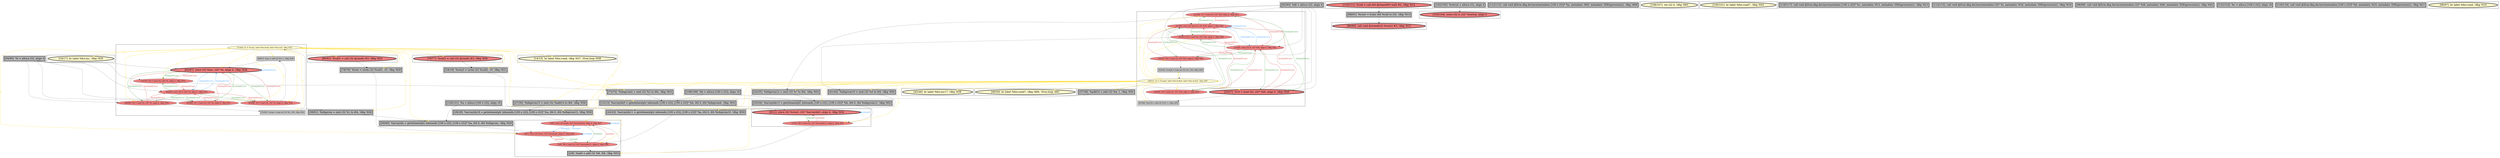 
digraph G {



node232->node231 [style=solid,color=forestgreen,label="T|indep|0",penwidth=1.0,fontcolor=forestgreen ]
node284->node282 [style=solid,color=firebrick3,label="A|indep|0|Const",penwidth=1.0,fontcolor=firebrick3 ]
node282->node284 [style=solid,color=forestgreen,label="T|indep|0|Const",penwidth=1.0,fontcolor=forestgreen ]
node286->node282 [style=solid,color=firebrick3,label="A|indep|0|Const",penwidth=1.0,fontcolor=firebrick3 ]
node227->node228 [style=solid,color=dodgerblue,label="O|indep|0",penwidth=1.0,fontcolor=dodgerblue ]
node232->node232 [style=solid,color=dodgerblue,label="O|dep|0",penwidth=1.0,fontcolor=dodgerblue ]
node287->node287 [style=solid,color=gold,label="C",penwidth=1.0,fontcolor=gold ]
node267->node267 [style=solid,color=gold,label="C",penwidth=1.0,fontcolor=gold ]
node259->node263 [style=solid,color=black,label="",penwidth=0.5,fontcolor=black ]
node277->node241 [style=solid,color=black,label="",penwidth=0.5,fontcolor=black ]
node236->node285 [style=solid,color=black,label="",penwidth=0.5,fontcolor=black ]
node245->node251 [style=solid,color=black,label="",penwidth=0.5,fontcolor=black ]
node262->node264 [style=solid,color=firebrick3,label="A|indep|0|Const",penwidth=1.0,fontcolor=firebrick3 ]
node244->node262 [style=solid,color=black,label="",penwidth=0.5,fontcolor=black ]
node249->node241 [style=solid,color=black,label="",penwidth=0.5,fontcolor=black ]
node248->node228 [style=solid,color=black,label="",penwidth=0.5,fontcolor=black ]
node228->node228 [style=solid,color=dodgerblue,label="O|dep|0",penwidth=1.0,fontcolor=dodgerblue ]
node260->node266 [style=solid,color=black,label="",penwidth=0.5,fontcolor=black ]
node261->node264 [style=solid,color=firebrick3,label="A|indep|0|Const",penwidth=1.0,fontcolor=firebrick3 ]
node287->node241 [style=solid,color=gold,label="C",penwidth=1.0,fontcolor=gold ]
node287->node271 [style=solid,color=gold,label="C",penwidth=1.0,fontcolor=gold ]
node233->node232 [style=solid,color=black,label="",penwidth=0.5,fontcolor=black ]
node288->node232 [style=solid,color=black,label="",penwidth=0.5,fontcolor=black ]
node228->node230 [style=solid,color=forestgreen,label="T|indep|0",penwidth=1.0,fontcolor=forestgreen ]
node230->node228 [style=solid,color=firebrick3,label="A|indep|0",penwidth=1.0,fontcolor=firebrick3 ]
node263->node262 [style=solid,color=forestgreen,label="T|indep|0|Const",penwidth=1.0,fontcolor=forestgreen ]
node262->node263 [style=solid,color=firebrick3,label="A|indep|0|Const",penwidth=1.0,fontcolor=firebrick3 ]
node244->node261 [style=solid,color=black,label="",penwidth=0.5,fontcolor=black ]
node287->node277 [style=solid,color=gold,label="C",penwidth=1.0,fontcolor=gold ]
node236->node283 [style=solid,color=black,label="",penwidth=0.5,fontcolor=black ]
node228->node227 [style=solid,color=dodgerblue,label="O|indep|0",penwidth=1.0,fontcolor=dodgerblue ]
node236->node280 [style=solid,color=black,label="",penwidth=0.5,fontcolor=black ]
node287->node230 [style=solid,color=gold,label="C",penwidth=1.0,fontcolor=gold ]
node265->node259 [style=solid,color=black,label="",penwidth=0.5,fontcolor=black ]
node249->node233 [style=solid,color=black,label="",penwidth=0.5,fontcolor=black ]
node261->node269 [style=solid,color=black,label="",penwidth=0.5,fontcolor=black ]
node278->node282 [style=solid,color=black,label="",penwidth=0.5,fontcolor=black ]
node262->node239 [style=solid,color=black,label="",penwidth=0.5,fontcolor=black ]
node247->node258 [style=solid,color=black,label="",penwidth=0.5,fontcolor=black ]
node263->node261 [style=solid,color=forestgreen,label="T|indep|0|Const",penwidth=1.0,fontcolor=forestgreen ]
node276->node230 [style=solid,color=black,label="",penwidth=0.5,fontcolor=black ]
node231->node232 [style=solid,color=firebrick3,label="A|indep|0",penwidth=1.0,fontcolor=firebrick3 ]
node236->node286 [style=solid,color=black,label="",penwidth=0.5,fontcolor=black ]
node230->node227 [style=solid,color=firebrick3,label="A|indep|0",penwidth=1.0,fontcolor=firebrick3 ]
node287->node276 [style=solid,color=gold,label="C",penwidth=1.0,fontcolor=gold ]
node279->node282 [style=solid,color=firebrick3,label="A|indep|0|Const",penwidth=1.0,fontcolor=firebrick3 ]
node284->node283 [style=solid,color=firebrick3,label="A|indep|0|Const",penwidth=1.0,fontcolor=firebrick3 ]
node239->node233 [style=solid,color=black,label="",penwidth=0.5,fontcolor=black ]
node283->node285 [style=solid,color=forestgreen,label="T|indep|0|Const",penwidth=1.0,fontcolor=forestgreen ]
node236->node284 [style=solid,color=black,label="",penwidth=0.5,fontcolor=black ]
node279->node274 [style=solid,color=black,label="",penwidth=0.5,fontcolor=black ]
node267->node261 [style=solid,color=gold,label="C",penwidth=1.0,fontcolor=gold ]
node282->node280 [style=solid,color=forestgreen,label="T|indep|0|Const",penwidth=1.0,fontcolor=forestgreen ]
node236->node282 [style=solid,color=black,label="",penwidth=0.5,fontcolor=black ]
node282->node283 [style=solid,color=dodgerblue,label="O|indep|0|Const",penwidth=1.0,fontcolor=dodgerblue ]
node287->node229 [style=solid,color=gold,label="C",penwidth=1.0,fontcolor=gold ]
node287->node279 [style=solid,color=gold,label="C",penwidth=1.0,fontcolor=gold ]
node287->node280 [style=solid,color=gold,label="C",penwidth=1.0,fontcolor=gold ]
node287->node274 [style=solid,color=gold,label="C",penwidth=1.0,fontcolor=gold ]
node227->node227 [style=solid,color=dodgerblue,label="O|dep|0",penwidth=1.0,fontcolor=dodgerblue ]
node287->node284 [style=solid,color=gold,label="C",penwidth=1.0,fontcolor=gold ]
node287->node286 [style=solid,color=gold,label="C",penwidth=1.0,fontcolor=gold ]
node282->node282 [style=solid,color=dodgerblue,label="O|dep|0|Const",penwidth=1.0,fontcolor=dodgerblue ]
node287->node245 [style=solid,color=gold,label="C",penwidth=1.0,fontcolor=gold ]
node267->node266 [style=solid,color=gold,label="C",penwidth=1.0,fontcolor=gold ]
node287->node285 [style=solid,color=gold,label="C",penwidth=1.0,fontcolor=gold ]
node266->node267 [style=solid,color=black,label="",penwidth=0.5,fontcolor=black ]
node287->node282 [style=solid,color=gold,label="C",penwidth=1.0,fontcolor=gold ]
node267->node288 [style=solid,color=gold,label="C",penwidth=1.0,fontcolor=gold ]
node263->node264 [style=solid,color=dodgerblue,label="O|indep|0|Const",penwidth=1.0,fontcolor=dodgerblue ]
node274->node276 [style=solid,color=black,label="",penwidth=0.5,fontcolor=black ]
node267->node248 [style=solid,color=gold,label="C",penwidth=1.0,fontcolor=gold ]
node264->node263 [style=solid,color=dodgerblue,label="O|indep|0|Const",penwidth=1.0,fontcolor=dodgerblue ]
node287->node257 [style=solid,color=gold,label="C",penwidth=1.0,fontcolor=gold ]
node260->node263 [style=solid,color=firebrick3,label="A|indep|0|Const",penwidth=1.0,fontcolor=firebrick3 ]
node231->node229 [style=solid,color=black,label="",penwidth=0.5,fontcolor=black ]
node267->node263 [style=solid,color=gold,label="C",penwidth=1.0,fontcolor=gold ]
node267->node239 [style=solid,color=gold,label="C",penwidth=1.0,fontcolor=gold ]
node267->node273 [style=solid,color=gold,label="C",penwidth=1.0,fontcolor=gold ]
node267->node262 [style=solid,color=gold,label="C",penwidth=1.0,fontcolor=gold ]
node267->node232 [style=solid,color=gold,label="C",penwidth=1.0,fontcolor=gold ]
node252->node257 [style=solid,color=black,label="",penwidth=0.5,fontcolor=black ]
node267->node234 [style=solid,color=gold,label="C",penwidth=1.0,fontcolor=gold ]
node265->node263 [style=solid,color=firebrick3,label="A|indep|0|Const",penwidth=1.0,fontcolor=firebrick3 ]
node268->node273 [style=solid,color=black,label="",penwidth=0.5,fontcolor=black ]
node287->node227 [style=solid,color=gold,label="C",penwidth=1.0,fontcolor=gold ]
node280->node282 [style=solid,color=firebrick3,label="A|indep|0|Const",penwidth=1.0,fontcolor=firebrick3 ]
node263->node265 [style=solid,color=forestgreen,label="T|indep|0|Const",penwidth=1.0,fontcolor=forestgreen ]
node267->node269 [style=solid,color=gold,label="C",penwidth=1.0,fontcolor=gold ]
node264->node262 [style=solid,color=forestgreen,label="T|indep|0|Const",penwidth=1.0,fontcolor=forestgreen ]
node267->node259 [style=solid,color=gold,label="C",penwidth=1.0,fontcolor=gold ]
node267->node265 [style=solid,color=gold,label="C",penwidth=1.0,fontcolor=gold ]
node261->node263 [style=solid,color=firebrick3,label="A|indep|0|Const",penwidth=1.0,fontcolor=firebrick3 ]
node283->node282 [style=solid,color=dodgerblue,label="O|indep|0|Const",penwidth=1.0,fontcolor=dodgerblue ]
node244->node264 [style=solid,color=black,label="",penwidth=0.5,fontcolor=black ]
node287->node272 [style=solid,color=gold,label="C",penwidth=1.0,fontcolor=gold ]
node282->node286 [style=solid,color=forestgreen,label="T|indep|0|Const",penwidth=1.0,fontcolor=forestgreen ]
node250->node247 [style=solid,color=black,label="",penwidth=0.5,fontcolor=black ]
node267->node260 [style=solid,color=gold,label="C",penwidth=1.0,fontcolor=gold ]
node263->node263 [style=solid,color=dodgerblue,label="O|dep|0|Const",penwidth=1.0,fontcolor=dodgerblue ]
node251->node257 [style=solid,color=black,label="",penwidth=0.5,fontcolor=black ]
node236->node279 [style=solid,color=black,label="",penwidth=0.5,fontcolor=black ]
node287->node251 [style=solid,color=gold,label="C",penwidth=1.0,fontcolor=gold ]
node227->node230 [style=solid,color=forestgreen,label="T|indep|0",penwidth=1.0,fontcolor=forestgreen ]
node244->node263 [style=solid,color=black,label="",penwidth=0.5,fontcolor=black ]
node267->node233 [style=solid,color=gold,label="C",penwidth=1.0,fontcolor=gold ]
node260->node264 [style=solid,color=firebrick3,label="A|indep|0|Const",penwidth=1.0,fontcolor=firebrick3 ]
node264->node260 [style=solid,color=forestgreen,label="T|indep|0|Const",penwidth=1.0,fontcolor=forestgreen ]
node280->node283 [style=solid,color=firebrick3,label="A|indep|0|Const",penwidth=1.0,fontcolor=firebrick3 ]
node281->node287 [style=solid,color=black,label="",penwidth=0.5,fontcolor=black ]
node283->node280 [style=solid,color=forestgreen,label="T|indep|0|Const",penwidth=1.0,fontcolor=forestgreen ]
node283->node286 [style=solid,color=forestgreen,label="T|indep|0|Const",penwidth=1.0,fontcolor=forestgreen ]
node229->node227 [style=solid,color=black,label="",penwidth=0.5,fontcolor=black ]
node273->node228 [style=solid,color=black,label="",penwidth=0.5,fontcolor=black ]
node269->node248 [style=solid,color=black,label="",penwidth=0.5,fontcolor=black ]
node263->node260 [style=solid,color=forestgreen,label="T|indep|0|Const",penwidth=1.0,fontcolor=forestgreen ]
node279->node283 [style=solid,color=firebrick3,label="A|indep|0|Const",penwidth=1.0,fontcolor=firebrick3 ]
node230->node229 [style=solid,color=black,label="",penwidth=0.5,fontcolor=black ]
node257->node227 [style=solid,color=black,label="",penwidth=0.5,fontcolor=black ]
node244->node260 [style=solid,color=black,label="",penwidth=0.5,fontcolor=black ]
node252->node248 [style=solid,color=black,label="",penwidth=0.5,fontcolor=black ]
node286->node283 [style=solid,color=firebrick3,label="A|indep|0|Const",penwidth=1.0,fontcolor=firebrick3 ]
node267->node256 [style=solid,color=gold,label="C",penwidth=1.0,fontcolor=gold ]
node252->node276 [style=solid,color=black,label="",penwidth=0.5,fontcolor=black ]
node282->node279 [style=solid,color=forestgreen,label="T|indep|0|Const",penwidth=1.0,fontcolor=forestgreen ]
node285->node283 [style=solid,color=firebrick3,label="A|indep|0|Const",penwidth=1.0,fontcolor=firebrick3 ]
node242->node255 [style=solid,color=black,label="",penwidth=0.5,fontcolor=black ]
node256->node288 [style=solid,color=black,label="",penwidth=0.5,fontcolor=black ]
node267->node268 [style=solid,color=gold,label="C",penwidth=1.0,fontcolor=gold ]
node280->node281 [style=solid,color=black,label="",penwidth=0.5,fontcolor=black ]
node267->node235 [style=solid,color=gold,label="C",penwidth=1.0,fontcolor=gold ]
node285->node278 [style=solid,color=black,label="",penwidth=0.5,fontcolor=black ]
node244->node265 [style=solid,color=black,label="",penwidth=0.5,fontcolor=black ]
node286->node245 [style=solid,color=black,label="",penwidth=0.5,fontcolor=black ]
node287->node281 [style=solid,color=gold,label="C",penwidth=1.0,fontcolor=gold ]
node267->node228 [style=solid,color=gold,label="C",penwidth=1.0,fontcolor=gold ]
node287->node278 [style=solid,color=gold,label="C",penwidth=1.0,fontcolor=gold ]
node283->node284 [style=solid,color=forestgreen,label="T|indep|0|Const",penwidth=1.0,fontcolor=forestgreen ]
node241->node231 [style=solid,color=black,label="",penwidth=0.5,fontcolor=black ]
node264->node261 [style=solid,color=forestgreen,label="T|indep|0|Const",penwidth=1.0,fontcolor=forestgreen ]
node282->node285 [style=solid,color=forestgreen,label="T|indep|0|Const",penwidth=1.0,fontcolor=forestgreen ]
node285->node282 [style=solid,color=firebrick3,label="A|indep|0|Const",penwidth=1.0,fontcolor=firebrick3 ]
node283->node279 [style=solid,color=forestgreen,label="T|indep|0|Const",penwidth=1.0,fontcolor=forestgreen ]
node287->node231 [style=solid,color=gold,label="C",penwidth=1.0,fontcolor=gold ]
node284->node277 [style=solid,color=black,label="",penwidth=0.5,fontcolor=black ]
node265->node264 [style=solid,color=firebrick3,label="A|indep|0|Const",penwidth=1.0,fontcolor=firebrick3 ]
node264->node265 [style=solid,color=forestgreen,label="T|indep|0|Const",penwidth=1.0,fontcolor=forestgreen ]


subgraph cluster39 {


node287 [fillcolor=lemonchiffon,label="[26/51]  br i1 %cmp8, label %for.body9, label %for.end19, !dbg !647",shape=ellipse,style=filled ]
node286 [fillcolor=lightcoral,label="[39/40]  %9 = load i32, i32* %i6, align 4, !dbg !654",shape=ellipse,style=filled ]
node285 [penwidth=3.0,fontsize=20,fillcolor=lightcoral,label="[20/57]  %10 = load i32, i32* %i6, align 4, !dbg !659",shape=ellipse,style=filled ]
node284 [fillcolor=lightcoral,label="[31/36]  %7 = load i32, i32* %i6, align 4, !dbg !651",shape=ellipse,style=filled ]
node279 [fillcolor=lightcoral,label="[22/55]  %5 = load i32, i32* %i6, align 4, !dbg !648",shape=ellipse,style=filled ]
node282 [fillcolor=lightcoral,label="[21/56]  store i32 %inc18, i32* %i6, align 4, !dbg !659",shape=ellipse,style=filled ]
node280 [fillcolor=lightcoral,label="[24/53]  %4 = load i32, i32* %i6, align 4, !dbg !644",shape=ellipse,style=filled ]
node278 [fillcolor=grey,label="[47/48]  %inc18 = add i32 %10, 1, !dbg !659",shape=rectangle,style=filled ]
node281 [fillcolor=grey,label="[25/52]  %cmp8 = icmp ult i32 %4, 100, !dbg !646",shape=rectangle,style=filled ]
node283 [fillcolor=lightcoral,label="[23/54]  store i32 0, i32* %i6, align 4, !dbg !642",shape=ellipse,style=filled ]



}

subgraph cluster38 {


node277 [penwidth=3.0,fontsize=20,fillcolor=grey,label="[32/35]  %idxprom12 = zext i32 %7 to i64, !dbg !652",shape=rectangle,style=filled ]



}

subgraph cluster37 {


node276 [penwidth=3.0,fontsize=20,fillcolor=grey,label="[42/43]  %arrayidx11 = getelementptr inbounds [100 x i32], [100 x i32]* %a, i64 0, i64 %idxprom10, !dbg !650",shape=rectangle,style=filled ]



}

subgraph cluster36 {


node275 [penwidth=3.0,fontsize=20,fillcolor=grey,label="[112/113]  call void @llvm.dbg.declare(metadata [100 x i32]* %a, metadata !605, metadata !DIExpression()), !dbg !609",shape=rectangle,style=filled ]



}

subgraph cluster15 {


node246 [penwidth=3.0,fontsize=20,fillcolor=lemonchiffon,label="[106/107]  ret i32 0, !dbg !663",shape=ellipse,style=filled ]



}

subgraph cluster40 {


node288 [penwidth=3.0,fontsize=20,fillcolor=grey,label="[18/19]  %rem3 = urem i32 %call2, 10, !dbg !631",shape=rectangle,style=filled ]



}

subgraph cluster35 {


node274 [penwidth=3.0,fontsize=20,fillcolor=grey,label="[41/44]  %idxprom10 = zext i32 %5 to i64, !dbg !650",shape=rectangle,style=filled ]



}

subgraph cluster11 {


node242 [penwidth=3.0,fontsize=20,fillcolor=grey,label="[102/105]  %retval = alloca i32, align 4",shape=rectangle,style=filled ]



}

subgraph cluster19 {


node250 [penwidth=3.0,fontsize=20,fillcolor=lightcoral,label="[110/111]  %call = call i64 @time(i64* null) #3, !dbg !614",shape=ellipse,style=filled ]



}

subgraph cluster9 {


node240 [penwidth=3.0,fontsize=20,fillcolor=lemonchiffon,label="[100/101]  br label %for.cond7, !dbg !643",shape=ellipse,style=filled ]



}

subgraph cluster8 {


node239 [penwidth=3.0,fontsize=20,fillcolor=grey,label="[73/74]  %idxprom4 = zext i32 %2 to i64, !dbg !633",shape=rectangle,style=filled ]



}

subgraph cluster10 {


node241 [penwidth=3.0,fontsize=20,fillcolor=grey,label="[33/34]  %arrayidx13 = getelementptr inbounds [100 x i32], [100 x i32]* %b, i64 0, i64 %idxprom12, !dbg !652",shape=rectangle,style=filled ]



}

subgraph cluster23 {


node254 [penwidth=3.0,fontsize=20,fillcolor=grey,label="[116/117]  call void @llvm.dbg.declare(metadata [100 x i32]* %c, metadata !612, metadata !DIExpression()), !dbg !613",shape=rectangle,style=filled ]



}

subgraph cluster7 {


node238 [penwidth=3.0,fontsize=20,fillcolor=grey,label="[114/115]  call void @llvm.dbg.declare(metadata i32* %i, metadata !616, metadata !DIExpression()), !dbg !618",shape=rectangle,style=filled ]



}

subgraph cluster14 {


node245 [penwidth=3.0,fontsize=20,fillcolor=grey,label="[37/38]  %add14 = add i32 %9, 1, !dbg !655",shape=rectangle,style=filled ]



}

subgraph cluster6 {


node237 [penwidth=3.0,fontsize=20,fillcolor=grey,label="[98/99]  call void @llvm.dbg.declare(metadata i32* %i6, metadata !640, metadata !DIExpression()), !dbg !642",shape=rectangle,style=filled ]



}

subgraph cluster30 {


node269 [penwidth=3.0,fontsize=20,fillcolor=grey,label="[58/61]  %idxprom = zext i32 %1 to i64, !dbg !628",shape=rectangle,style=filled ]



}

subgraph cluster31 {


node270 [penwidth=3.0,fontsize=20,fillcolor=grey,label="[122/123]  %c = alloca [100 x i32], align 16",shape=rectangle,style=filled ]



}

subgraph cluster0 {


node230 [fillcolor=lightcoral,label="[5/6]  %6 = load i32, i32* %arrayidx11, align 4, !dbg !650",shape=ellipse,style=filled ]
node229 [penwidth=3.0,fontsize=20,fillcolor=grey,label="[2/9]  %add = add i32 %6, %8, !dbg !653",shape=rectangle,style=filled ]
node227 [fillcolor=lightcoral,label="[3/8]  store i32 %add, i32* %arrayidx16, align 4, !dbg !657",shape=ellipse,style=filled ]
node228 [fillcolor=lightcoral,label="[4/7]  store i32 %rem, i32* %arrayidx, align 4, !dbg !629",shape=ellipse,style=filled ]



}

subgraph cluster13 {


node244 [penwidth=3.0,fontsize=20,fillcolor=grey,label="[94/95]  %i = alloca i32, align 4",shape=rectangle,style=filled ]



}

subgraph cluster5 {


node236 [penwidth=3.0,fontsize=20,fillcolor=grey,label="[92/93]  %i6 = alloca i32, align 4",shape=rectangle,style=filled ]



}

subgraph cluster1 {


node232 [penwidth=3.0,fontsize=20,fillcolor=lightcoral,label="[0/11]  store i32 %rem3, i32* %arrayidx5, align 4, !dbg !634",shape=ellipse,style=filled ]
node231 [fillcolor=lightcoral,label="[1/10]  %8 = load i32, i32* %arrayidx13, align 4, !dbg !652",shape=ellipse,style=filled ]



}

subgraph cluster32 {


node271 [penwidth=3.0,fontsize=20,fillcolor=lemonchiffon,label="[45/46]  br label %for.inc17, !dbg !658",shape=ellipse,style=filled ]



}

subgraph cluster3 {


node234 [penwidth=3.0,fontsize=20,fillcolor=lemonchiffon,label="[14/15]  br label %for.cond, !dbg !637, !llvm.loop !638",shape=ellipse,style=filled ]



}

subgraph cluster4 {


node235 [penwidth=3.0,fontsize=20,fillcolor=lemonchiffon,label="[16/17]  br label %for.inc, !dbg !635",shape=ellipse,style=filled ]



}

subgraph cluster17 {


node248 [penwidth=3.0,fontsize=20,fillcolor=grey,label="[59/60]  %arrayidx = getelementptr inbounds [100 x i32], [100 x i32]* %a, i64 0, i64 %idxprom, !dbg !628",shape=rectangle,style=filled ]



}

subgraph cluster16 {


node247 [penwidth=3.0,fontsize=20,fillcolor=grey,label="[88/91]  %conv = trunc i64 %call to i32, !dbg !614",shape=rectangle,style=filled ]



}

subgraph cluster2 {


node233 [penwidth=3.0,fontsize=20,fillcolor=grey,label="[12/13]  %arrayidx5 = getelementptr inbounds [100 x i32], [100 x i32]* %b, i64 0, i64 %idxprom4, !dbg !633",shape=rectangle,style=filled ]



}

subgraph cluster34 {


node273 [penwidth=3.0,fontsize=20,fillcolor=grey,label="[78/79]  %rem = urem i32 %call1, 10, !dbg !626",shape=rectangle,style=filled ]



}

subgraph cluster22 {


node253 [penwidth=3.0,fontsize=20,fillcolor=grey,label="[118/119]  call void @llvm.dbg.declare(metadata [100 x i32]* %b, metadata !610, metadata !DIExpression()), !dbg !611",shape=rectangle,style=filled ]



}

subgraph cluster25 {


node256 [penwidth=3.0,fontsize=20,fillcolor=lightcoral,label="[76/77]  %call2 = call i32 @rand() #3, !dbg !630",shape=ellipse,style=filled ]



}

subgraph cluster18 {


node249 [penwidth=3.0,fontsize=20,fillcolor=grey,label="[108/109]  %b = alloca [100 x i32], align 16",shape=rectangle,style=filled ]



}

subgraph cluster29 {


node268 [penwidth=3.0,fontsize=20,fillcolor=lightcoral,label="[80/81]  %call1 = call i32 @rand() #3, !dbg !624",shape=ellipse,style=filled ]



}

subgraph cluster20 {


node251 [penwidth=3.0,fontsize=20,fillcolor=grey,label="[27/30]  %idxprom15 = zext i32 %add14 to i64, !dbg !656",shape=rectangle,style=filled ]



}

subgraph cluster26 {


node257 [penwidth=3.0,fontsize=20,fillcolor=grey,label="[28/29]  %arrayidx16 = getelementptr inbounds [100 x i32], [100 x i32]* %a, i64 0, i64 %idxprom15, !dbg !656",shape=rectangle,style=filled ]



}

subgraph cluster24 {


node255 [penwidth=3.0,fontsize=20,fillcolor=lightcoral,label="[103/104]  store i32 0, i32* %retval, align 4",shape=ellipse,style=filled ]



}

subgraph cluster28 {


node266 [fillcolor=grey,label="[70/83]  %cmp = icmp ult i32 %0, 100, !dbg !622",shape=rectangle,style=filled ]
node265 [fillcolor=lightcoral,label="[65/68]  %3 = load i32, i32* %i, align 4, !dbg !636",shape=ellipse,style=filled ]
node259 [fillcolor=grey,label="[66/67]  %inc = add i32 %3, 1, !dbg !636",shape=rectangle,style=filled ]
node261 [fillcolor=lightcoral,label="[63/86]  %1 = load i32, i32* %i, align 4, !dbg !627",shape=ellipse,style=filled ]
node267 [fillcolor=lemonchiffon,label="[71/82]  br i1 %cmp, label %for.body, label %for.end, !dbg !623",shape=ellipse,style=filled ]
node262 [fillcolor=lightcoral,label="[72/75]  %2 = load i32, i32* %i, align 4, !dbg !632",shape=ellipse,style=filled ]
node263 [penwidth=3.0,fontsize=20,fillcolor=lightcoral,label="[62/87]  store i32 %inc, i32* %i, align 4, !dbg !636",shape=ellipse,style=filled ]
node260 [fillcolor=lightcoral,label="[69/84]  %0 = load i32, i32* %i, align 4, !dbg !620",shape=ellipse,style=filled ]
node264 [fillcolor=lightcoral,label="[64/85]  store i32 0, i32* %i, align 4, !dbg !618",shape=ellipse,style=filled ]



}

subgraph cluster27 {


node258 [penwidth=3.0,fontsize=20,fillcolor=lightcoral,label="[89/90]  call void @srand(i32 %conv) #3, !dbg !615",shape=ellipse,style=filled ]



}

subgraph cluster21 {


node252 [penwidth=3.0,fontsize=20,fillcolor=grey,label="[120/121]  %a = alloca [100 x i32], align 16",shape=rectangle,style=filled ]



}

subgraph cluster12 {


node243 [penwidth=3.0,fontsize=20,fillcolor=lemonchiffon,label="[96/97]  br label %for.cond, !dbg !619",shape=ellipse,style=filled ]



}

subgraph cluster33 {


node272 [penwidth=3.0,fontsize=20,fillcolor=lemonchiffon,label="[49/50]  br label %for.cond7, !dbg !660, !llvm.loop !661",shape=ellipse,style=filled ]



}

}
